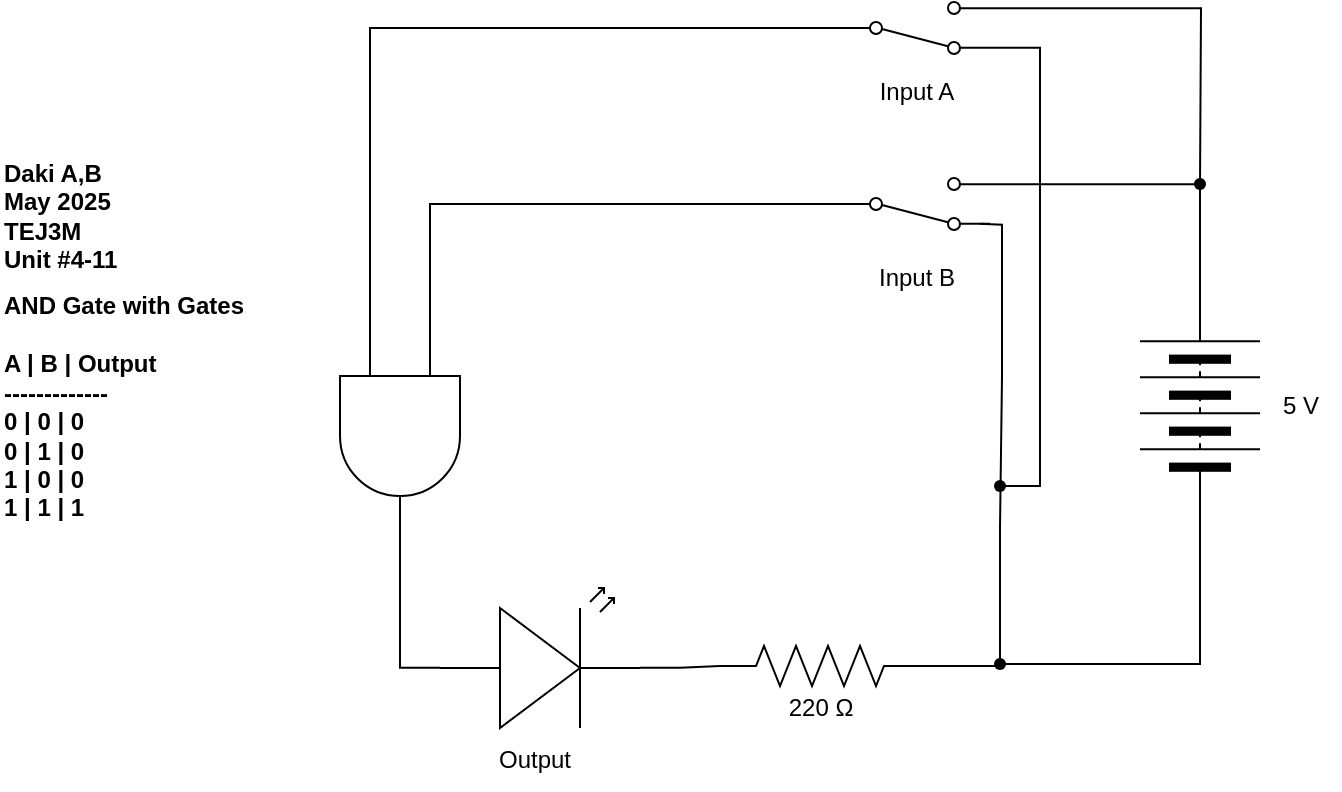 <mxfile>
    <diagram id="__sTGSgdkOohaHZQ7vXb" name="Page-1">
        <mxGraphModel dx="643" dy="408" grid="1" gridSize="10" guides="1" tooltips="1" connect="1" arrows="1" fold="1" page="1" pageScale="1" pageWidth="827" pageHeight="1169" math="0" shadow="0">
            <root>
                <mxCell id="0"/>
                <mxCell id="1" parent="0"/>
                <mxCell id="2" style="edgeStyle=orthogonalEdgeStyle;html=1;exitX=1;exitY=0.12;exitDx=0;exitDy=0;entryX=1;entryY=0.5;entryDx=0;entryDy=0;rounded=0;endArrow=none;endFill=0;" edge="1" parent="1" source="3" target="9">
                    <mxGeometry relative="1" as="geometry"/>
                </mxCell>
                <mxCell id="3" value="" style="html=1;shape=mxgraph.electrical.electro-mechanical.twoWaySwitch;aspect=fixed;elSwitchState=2;flipV=1;" vertex="1" parent="1">
                    <mxGeometry x="520" y="188" width="75" height="26" as="geometry"/>
                </mxCell>
                <mxCell id="4" value="" style="verticalLabelPosition=bottom;shadow=0;dashed=0;align=center;html=1;verticalAlign=top;shape=mxgraph.electrical.opto_electronics.led_2;pointerEvents=1;" vertex="1" parent="1">
                    <mxGeometry x="320" y="393" width="100" height="70" as="geometry"/>
                </mxCell>
                <mxCell id="5" value="" style="pointerEvents=1;verticalLabelPosition=bottom;shadow=0;dashed=0;align=center;html=1;verticalAlign=top;shape=mxgraph.electrical.resistors.resistor_2;" vertex="1" parent="1">
                    <mxGeometry x="460" y="422" width="100" height="20" as="geometry"/>
                </mxCell>
                <mxCell id="6" style="edgeStyle=orthogonalEdgeStyle;html=1;exitX=1;exitY=0.57;exitDx=0;exitDy=0;exitPerimeter=0;entryX=0;entryY=0.5;entryDx=0;entryDy=0;entryPerimeter=0;rounded=0;endArrow=none;endFill=0;" edge="1" parent="1" source="4" target="5">
                    <mxGeometry relative="1" as="geometry"/>
                </mxCell>
                <mxCell id="7" style="edgeStyle=orthogonalEdgeStyle;html=1;exitDx=0;exitDy=0;entryX=1;entryY=0.5;entryDx=0;entryDy=0;entryPerimeter=0;rounded=0;endArrow=none;endFill=0;" edge="1" parent="1" target="5">
                    <mxGeometry relative="1" as="geometry">
                        <Array as="points">
                            <mxPoint x="600" y="363"/>
                            <mxPoint x="600" y="432"/>
                        </Array>
                        <mxPoint x="600" y="363" as="sourcePoint"/>
                    </mxGeometry>
                </mxCell>
                <mxCell id="8" value="" style="shape=waypoint;sketch=0;size=6;pointerEvents=1;points=[];fillColor=none;resizable=0;rotatable=0;perimeter=centerPerimeter;snapToPoint=1;" vertex="1" parent="1">
                    <mxGeometry x="590" y="421" width="20" height="20" as="geometry"/>
                </mxCell>
                <mxCell id="9" value="" style="pointerEvents=1;verticalLabelPosition=bottom;shadow=0;dashed=0;align=center;html=1;verticalAlign=top;shape=mxgraph.electrical.miscellaneous.batteryStack;rotation=-90;" vertex="1" parent="1">
                    <mxGeometry x="650" y="272" width="100" height="60" as="geometry"/>
                </mxCell>
                <mxCell id="10" value="" style="shape=waypoint;sketch=0;size=6;pointerEvents=1;points=[];fillColor=none;resizable=0;rotatable=0;perimeter=centerPerimeter;snapToPoint=1;" vertex="1" parent="1">
                    <mxGeometry x="690" y="181" width="20" height="20" as="geometry"/>
                </mxCell>
                <mxCell id="11" value="220&amp;nbsp;Ω" style="text;html=1;align=center;verticalAlign=middle;resizable=0;points=[];autosize=1;strokeColor=none;fillColor=none;" vertex="1" parent="1">
                    <mxGeometry x="480" y="438" width="60" height="30" as="geometry"/>
                </mxCell>
                <mxCell id="12" value="5 V" style="text;html=1;align=center;verticalAlign=middle;resizable=0;points=[];autosize=1;strokeColor=none;fillColor=none;" vertex="1" parent="1">
                    <mxGeometry x="730" y="287" width="40" height="30" as="geometry"/>
                </mxCell>
                <mxCell id="13" value="Output" style="text;html=1;align=center;verticalAlign=middle;resizable=0;points=[];autosize=1;strokeColor=none;fillColor=none;" vertex="1" parent="1">
                    <mxGeometry x="337" y="464" width="60" height="30" as="geometry"/>
                </mxCell>
                <mxCell id="14" value="&lt;b&gt;Daki A,B&lt;/b&gt;&lt;div&gt;&lt;font color=&quot;#000000&quot;&gt;&lt;b&gt;May 2025&lt;br&gt;&lt;/b&gt;&lt;/font&gt;&lt;div&gt;&lt;b&gt;TEJ3M&lt;/b&gt;&lt;/div&gt;&lt;div&gt;&lt;b&gt;Unit #4-11&lt;/b&gt;&lt;/div&gt;&lt;/div&gt;" style="text;html=1;align=left;verticalAlign=middle;resizable=0;points=[];autosize=1;strokeColor=none;fillColor=none;" vertex="1" parent="1">
                    <mxGeometry x="100" y="172" width="80" height="70" as="geometry"/>
                </mxCell>
                <mxCell id="15" value="&lt;b&gt;AND Gate with Gates&lt;/b&gt;" style="text;html=1;align=left;verticalAlign=middle;resizable=0;points=[];autosize=1;strokeColor=none;fillColor=none;" vertex="1" parent="1">
                    <mxGeometry x="100" y="237" width="140" height="30" as="geometry"/>
                </mxCell>
                <mxCell id="16" value="&lt;b&gt;A | B | Output&lt;/b&gt;&lt;div&gt;&lt;b&gt;-------------&lt;/b&gt;&lt;/div&gt;&lt;div&gt;&lt;b&gt;0 | 0 | 0&lt;/b&gt;&lt;/div&gt;&lt;div&gt;&lt;b&gt;0 | 1 | 0&lt;/b&gt;&lt;/div&gt;&lt;div&gt;&lt;b&gt;1 | 0 | 0&lt;/b&gt;&lt;/div&gt;&lt;div&gt;&lt;b&gt;1 | 1 | 1&lt;/b&gt;&lt;/div&gt;" style="text;html=1;align=left;verticalAlign=middle;resizable=0;points=[];autosize=1;strokeColor=none;fillColor=none;" vertex="1" parent="1">
                    <mxGeometry x="100" y="267" width="100" height="100" as="geometry"/>
                </mxCell>
                <mxCell id="17" value="" style="edgeStyle=orthogonalEdgeStyle;html=1;exitX=1;exitY=0.88;exitDx=0;exitDy=0;entryDx=0;entryDy=0;entryPerimeter=0;rounded=0;endArrow=none;endFill=0;" edge="1" parent="1">
                    <mxGeometry relative="1" as="geometry">
                        <mxPoint x="590.0" y="210.88" as="sourcePoint"/>
                        <mxPoint x="600.0" y="363" as="targetPoint"/>
                    </mxGeometry>
                </mxCell>
                <mxCell id="18" value="Input B" style="text;html=1;align=center;verticalAlign=middle;resizable=0;points=[];autosize=1;strokeColor=none;fillColor=none;" vertex="1" parent="1">
                    <mxGeometry x="527.5" y="223" width="60" height="30" as="geometry"/>
                </mxCell>
                <mxCell id="19" style="edgeStyle=orthogonalEdgeStyle;html=1;exitX=0;exitY=0.5;exitDx=0;exitDy=0;entryX=0.746;entryY=0.818;entryDx=0;entryDy=0;entryPerimeter=0;rounded=0;endArrow=none;endFill=0;" edge="1" parent="1" source="9" target="8">
                    <mxGeometry relative="1" as="geometry">
                        <Array as="points">
                            <mxPoint x="700" y="431"/>
                        </Array>
                    </mxGeometry>
                </mxCell>
                <mxCell id="20" style="edgeStyle=orthogonalEdgeStyle;html=1;exitX=0;exitY=0.5;exitDx=0;exitDy=0;entryX=0;entryY=0.25;entryDx=0;entryDy=0;entryPerimeter=0;rounded=0;endArrow=none;endFill=0;" edge="1" parent="1" source="3" target="21">
                    <mxGeometry relative="1" as="geometry">
                        <mxPoint x="300" y="233" as="targetPoint"/>
                    </mxGeometry>
                </mxCell>
                <mxCell id="21" value="" style="verticalLabelPosition=bottom;shadow=0;dashed=0;align=center;html=1;verticalAlign=top;shape=mxgraph.electrical.logic_gates.logic_gate;operation=and;rotation=90;" vertex="1" parent="1">
                    <mxGeometry x="250" y="287" width="100" height="60" as="geometry"/>
                </mxCell>
                <mxCell id="22" style="edgeStyle=orthogonalEdgeStyle;html=1;exitX=0;exitY=0.57;exitDx=0;exitDy=0;exitPerimeter=0;entryX=1;entryY=0.5;entryDx=0;entryDy=0;entryPerimeter=0;rounded=0;endArrow=none;endFill=0;" edge="1" parent="1" source="4" target="21">
                    <mxGeometry relative="1" as="geometry"/>
                </mxCell>
                <mxCell id="23" value="" style="shape=waypoint;sketch=0;size=6;pointerEvents=1;points=[];fillColor=none;resizable=0;rotatable=0;perimeter=centerPerimeter;snapToPoint=1;" vertex="1" parent="1">
                    <mxGeometry x="590" y="332" width="20" height="20" as="geometry"/>
                </mxCell>
                <mxCell id="24" style="edgeStyle=orthogonalEdgeStyle;html=1;rounded=0;endArrow=none;endFill=0;exitX=1;exitY=0.12;exitDx=0;exitDy=0;" edge="1" parent="1" source="25">
                    <mxGeometry relative="1" as="geometry">
                        <mxPoint x="610" y="110" as="sourcePoint"/>
                        <mxPoint x="700" y="192" as="targetPoint"/>
                    </mxGeometry>
                </mxCell>
                <mxCell id="25" value="" style="html=1;shape=mxgraph.electrical.electro-mechanical.twoWaySwitch;aspect=fixed;elSwitchState=2;flipV=1;" vertex="1" parent="1">
                    <mxGeometry x="520" y="100" width="75" height="26" as="geometry"/>
                </mxCell>
                <mxCell id="26" value="Input A" style="text;html=1;align=center;verticalAlign=middle;resizable=0;points=[];autosize=1;strokeColor=none;fillColor=none;" vertex="1" parent="1">
                    <mxGeometry x="527.5" y="130" width="60" height="30" as="geometry"/>
                </mxCell>
                <mxCell id="27" style="edgeStyle=orthogonalEdgeStyle;html=1;exitX=0;exitY=0.5;exitDx=0;exitDy=0;entryX=0;entryY=0.75;entryDx=0;entryDy=0;entryPerimeter=0;rounded=0;endArrow=none;endFill=0;" edge="1" parent="1" source="25" target="21">
                    <mxGeometry relative="1" as="geometry"/>
                </mxCell>
                <mxCell id="28" style="edgeStyle=orthogonalEdgeStyle;html=1;exitX=1;exitY=0.88;exitDx=0;exitDy=0;entryX=1;entryY=0.376;entryDx=0;entryDy=0;entryPerimeter=0;rounded=0;endArrow=none;endFill=0;" edge="1" parent="1" source="25" target="23">
                    <mxGeometry relative="1" as="geometry">
                        <Array as="points">
                            <mxPoint x="620" y="123"/>
                            <mxPoint x="620" y="342"/>
                        </Array>
                    </mxGeometry>
                </mxCell>
            </root>
        </mxGraphModel>
    </diagram>
</mxfile>